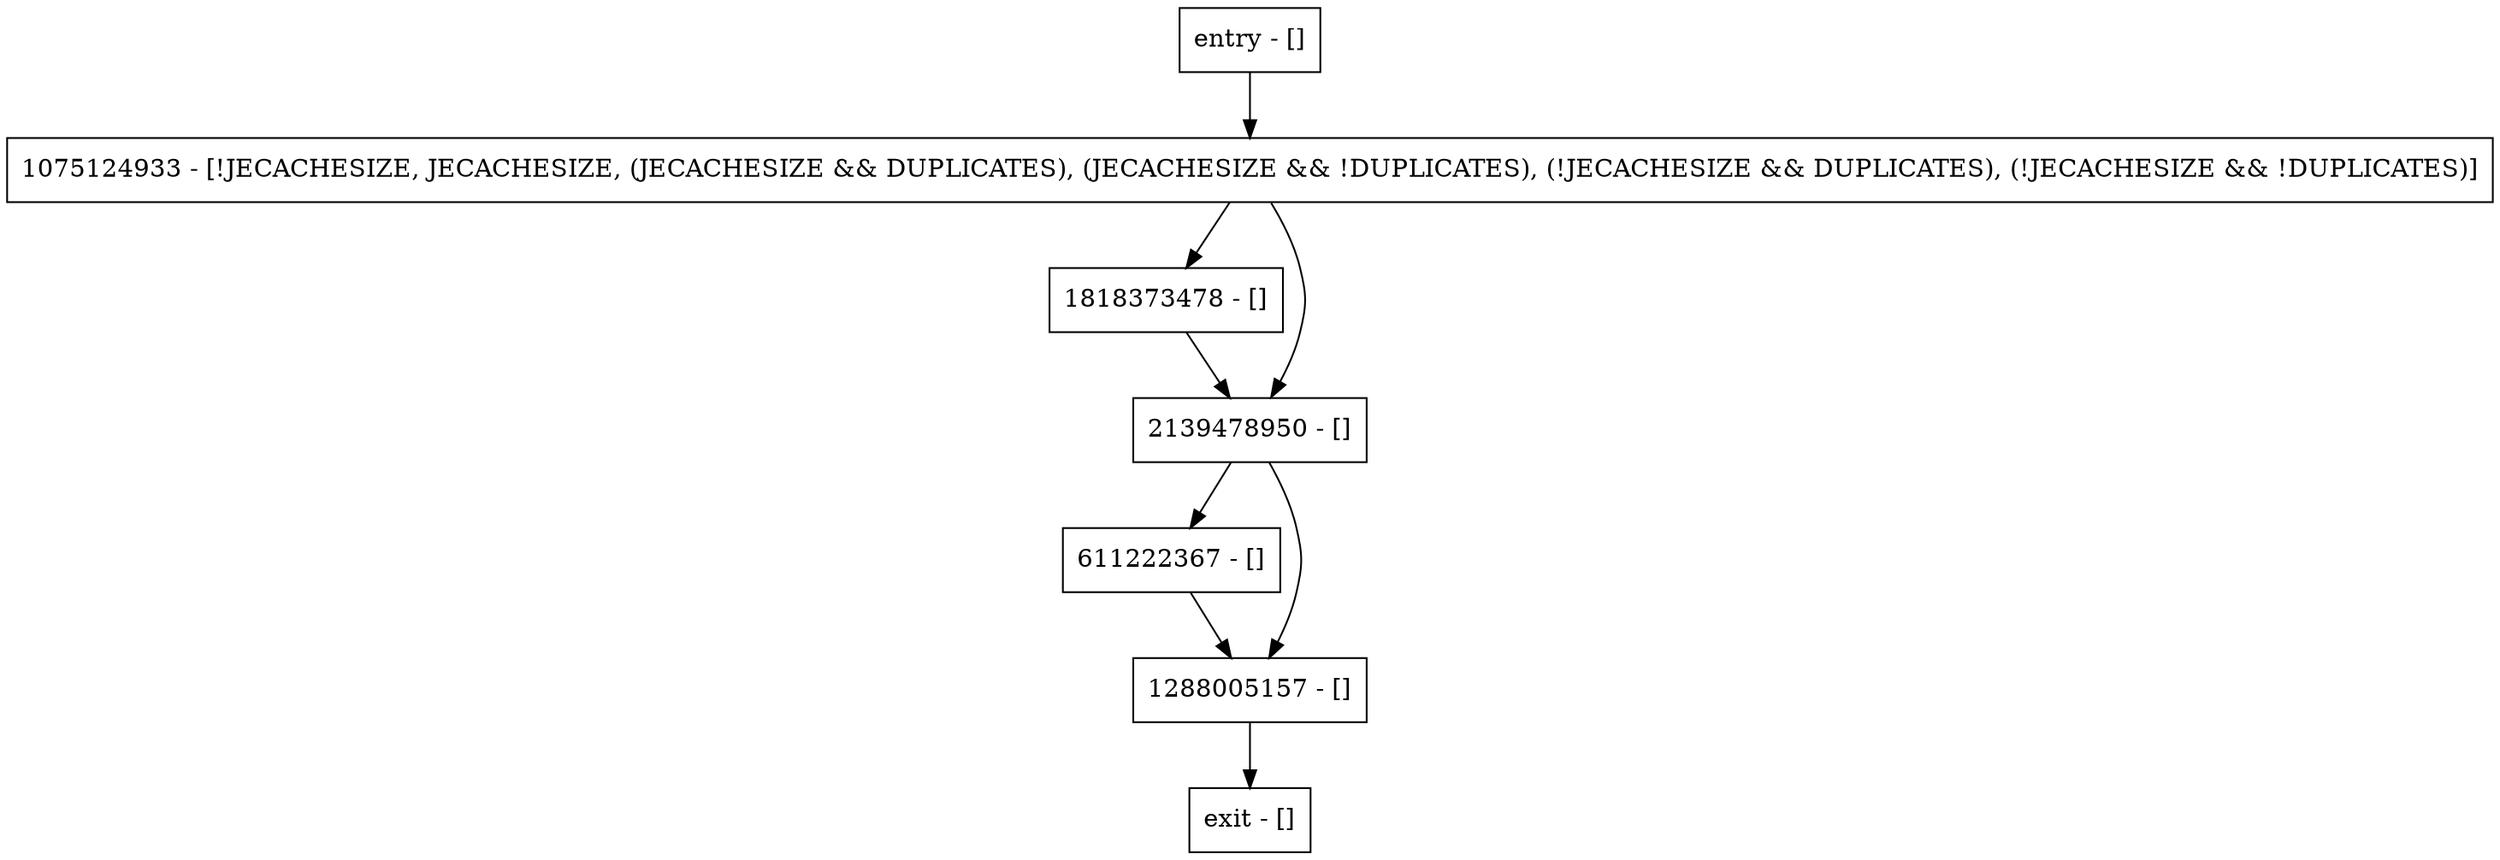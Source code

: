 digraph <init> {
node [shape=record];
entry [label="entry - []"];
exit [label="exit - []"];
1075124933 [label="1075124933 - [!JECACHESIZE, JECACHESIZE, (JECACHESIZE && DUPLICATES), (JECACHESIZE && !DUPLICATES), (!JECACHESIZE && DUPLICATES), (!JECACHESIZE && !DUPLICATES)]"];
1818373478 [label="1818373478 - []"];
2139478950 [label="2139478950 - []"];
611222367 [label="611222367 - []"];
1288005157 [label="1288005157 - []"];
entry;
exit;
entry -> 1075124933;
1075124933 -> 1818373478;
1075124933 -> 2139478950;
1818373478 -> 2139478950;
2139478950 -> 611222367;
2139478950 -> 1288005157;
611222367 -> 1288005157;
1288005157 -> exit;
}
